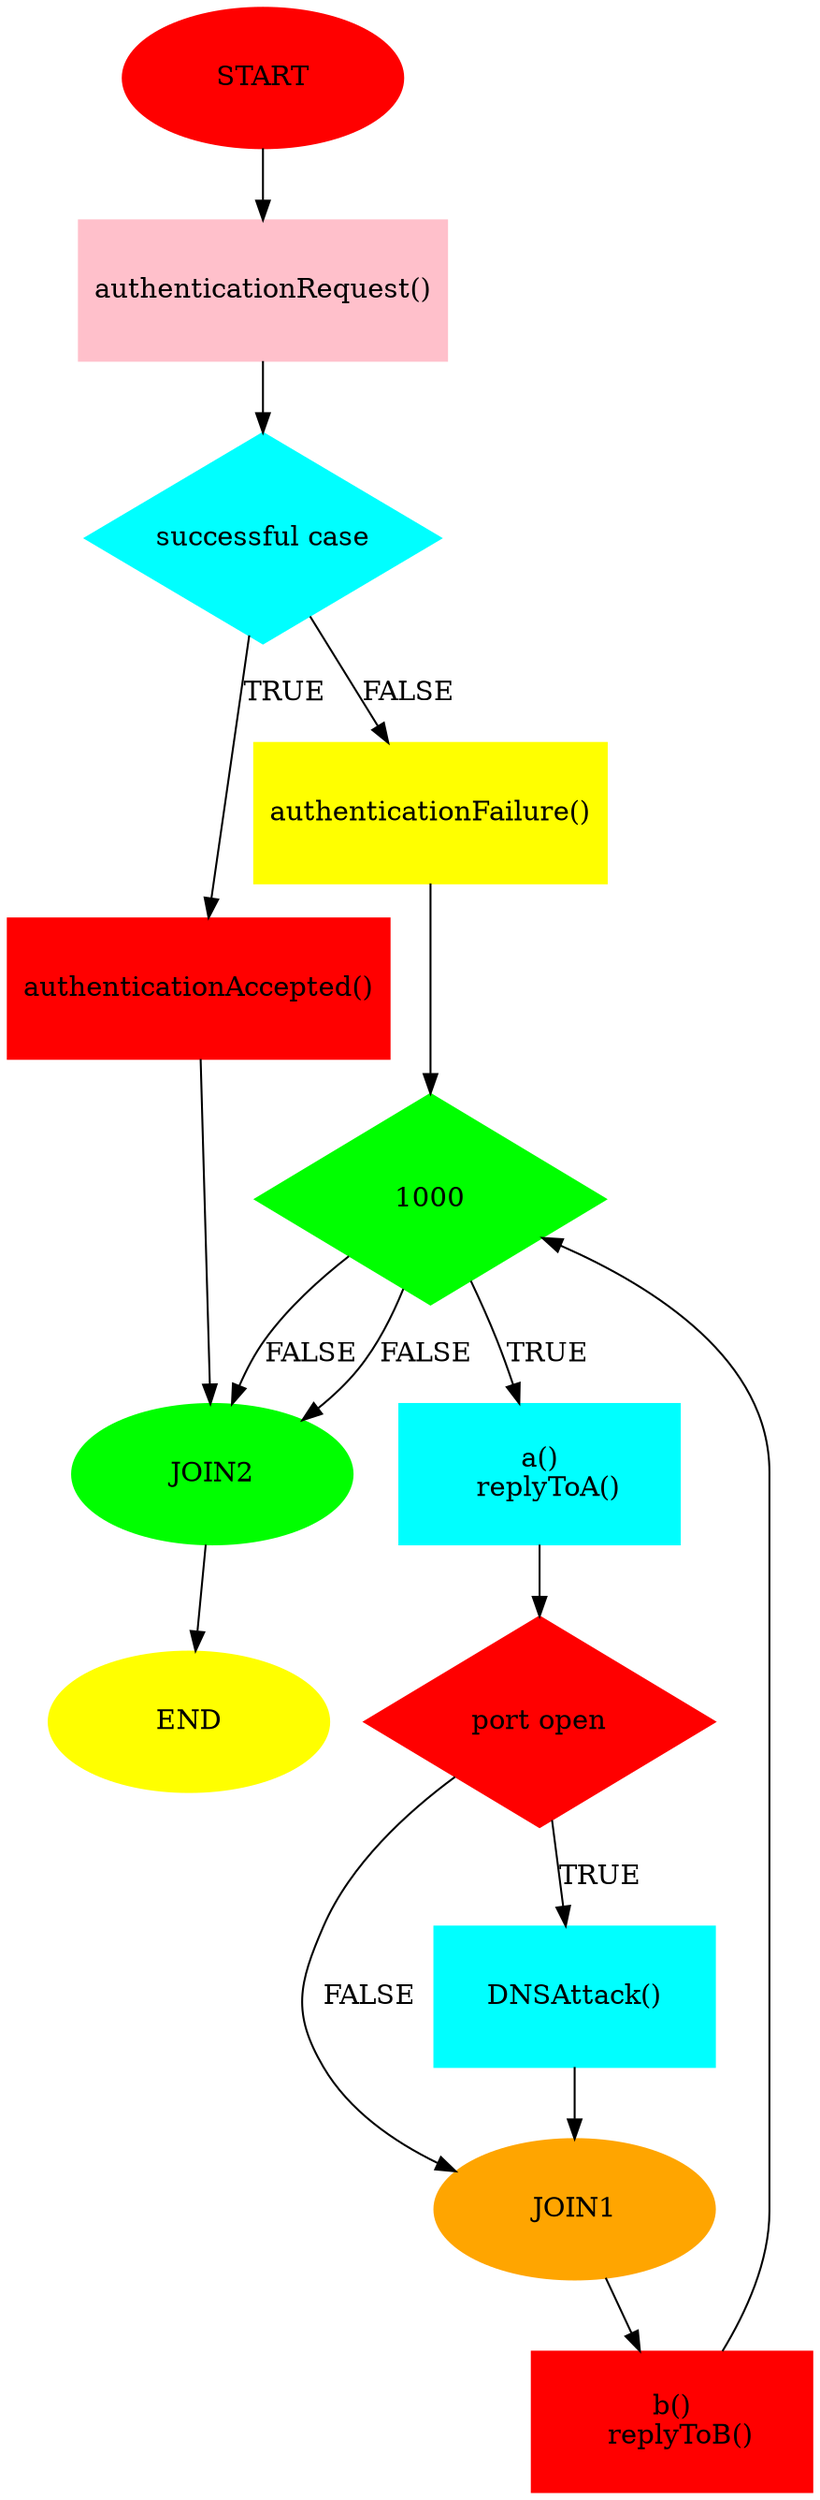 digraph DNSaltloopopttest{
 1 [label = "START", pos="520,1700", color="red", style="filled" width="2.0", height="1.0"]
 2  [shape=box label = "authenticationRequest()", pos="520,1530", color="pink", style="filled" width="2.0", height="1.0"]
 3  [shape=diamond width="2.5", height="1.5"  label = "successful case", pos="520,1360", color="cyan", style="filled" width="2.5", height="1.5"]
 4  [shape=box label = "authenticationAccepted()", pos="520,1190", color="red", style="filled" width="2.0", height="1.0"]
 5  [shape=box label = "authenticationFailure()", pos="780,1190", color="yellow", style="filled" width="2.0", height="1.0"]
 6  [shape=diamond width="2.5", height="1.5"  label = "1000", pos="520,1020", color="green", style="filled" width="2.5", height="1.5"]
 7  [shape=box label = "a()\n  replyToA()", pos="520,850", color="cyan", style="filled" width="2.0", height="1.0"]
 8  [shape=diamond width="2.5", height="1.5"  label = "port open", pos="520,680", color="red", style="filled" width="2.5", height="1.5"]
 JOIN1 [label = "JOIN1", pos="520,510", color="orange", style="filled" width="2.0", height="1.0"]
 9  [shape=box label = "DNSAttack()", pos="260,510", color="cyan", style="filled" width="2.0", height="1.0"]
 JOIN2 [label = "JOIN2", pos="780,510", color="green", style="filled" width="2.0", height="1.0"]
 10  [shape=box label = "b()\n  replyToB()", pos="520,340", color="red", style="filled" width="2.0", height="1.0"]
 11 [label = "END", pos="780,340", color="yellow", style="filled" width="2.0", height="1.0"]
 1 -> 2 [pos="e,520,1570 520,1700"]
 2 -> 3 [pos="e,520,1420 520,1530"]
 3 -> 4 [label = "TRUE", lp="520,1275", pos="e,520,1230 520,1360"]
 3 -> 5 [label = "FALSE", lp="650,1275", pos="e,780,1230 520,1360"]
 5 -> 6 [pos="e,520,1080 780,1190"]
 6 -> 7 [label = "TRUE", lp="520,935", pos="e,520,890 520,1020"]
 7 -> 8 [pos="e,520,740 520,850"]
 8 -> 9 [label = "TRUE", lp="390,595", pos="e,260,550 520,680"]
 9 -> JOIN1 [pos="e,520,550 260,510"]
 8 -> JOIN1 [label = "FALSE", lp="520,595", pos="e,520,550 520,680"]
 JOIN1 -> 10 [pos="e,520,380 520,510"]
 10 -> 6 [pos="e,605.7,1020.0 558.56,350.0 650,700.0"]
 6 -> JOIN2 [label = "FALSE", lp="650,765", pos="e,780,550 520,1020"]
 6 -> JOIN2 [label = "FALSE", lp="650,765", pos="e,780,550 520,1020"]
 4 -> JOIN2 [pos="e,780,550 520,1190"]
 JOIN2 -> 11 [pos="e,780,380 780,510"]
}